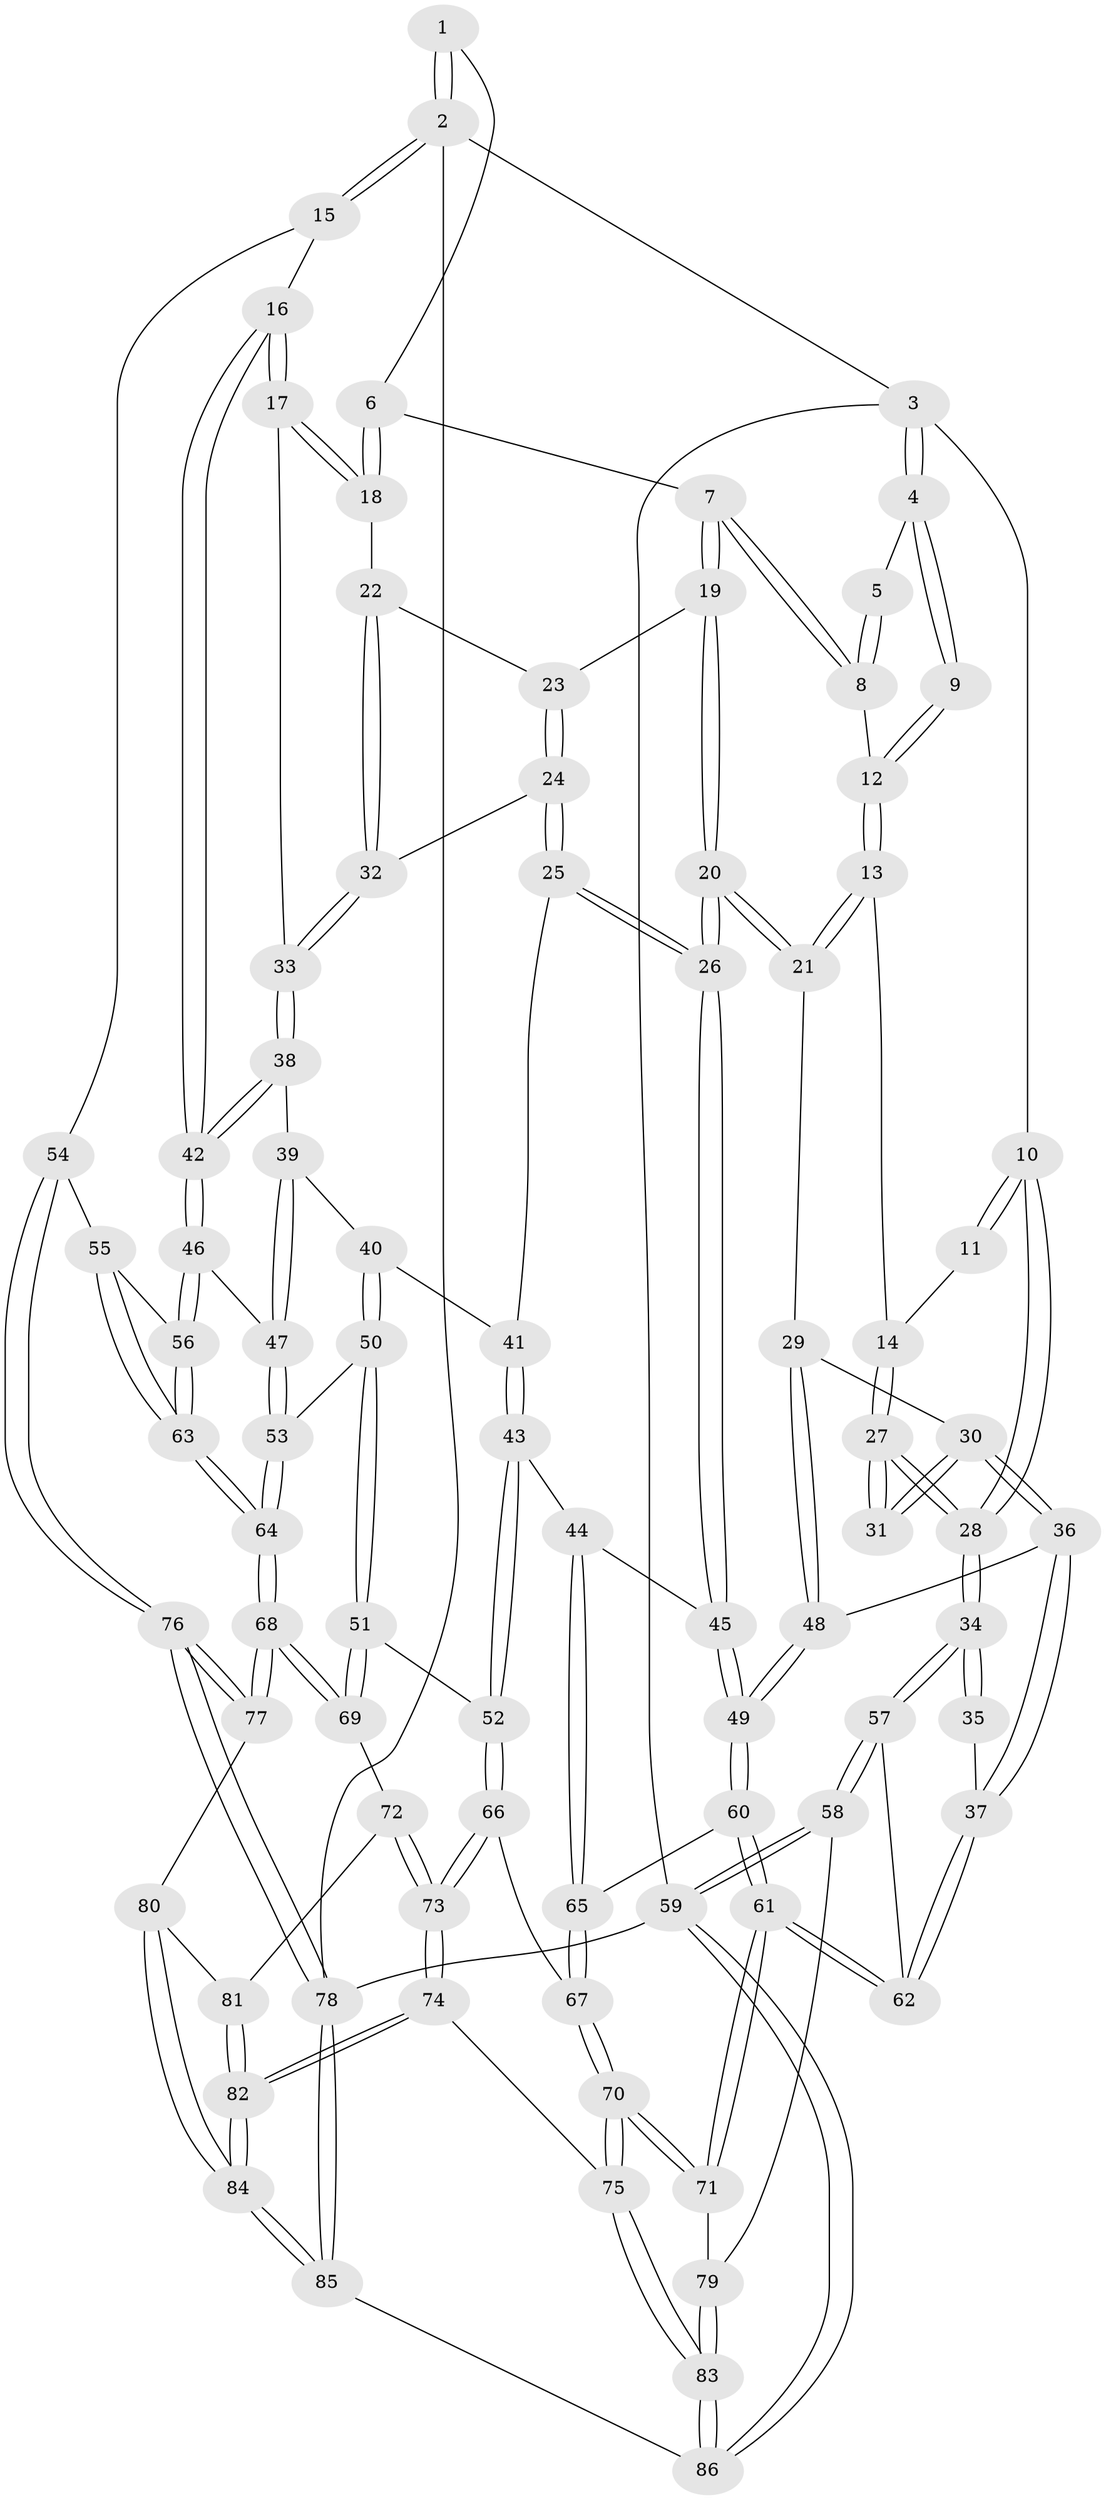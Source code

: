 // coarse degree distribution, {8: 0.023255813953488372, 3: 0.20930232558139536, 2: 0.046511627906976744, 5: 0.3953488372093023, 6: 0.13953488372093023, 4: 0.18604651162790697}
// Generated by graph-tools (version 1.1) at 2025/21/03/04/25 18:21:26]
// undirected, 86 vertices, 212 edges
graph export_dot {
graph [start="1"]
  node [color=gray90,style=filled];
  1 [pos="+0.5342480528815651+0"];
  2 [pos="+1+0"];
  3 [pos="+0+0"];
  4 [pos="+0+0"];
  5 [pos="+0.09481497768044747+0"];
  6 [pos="+0.534103226488602+0"];
  7 [pos="+0.4611973544516598+0.08643578116932829"];
  8 [pos="+0.2523164033314698+0.1324478444573224"];
  9 [pos="+0.1412729139893902+0.06574691433079294"];
  10 [pos="+0+0"];
  11 [pos="+0.06641590162813042+0.12787944970854132"];
  12 [pos="+0.24350692279309274+0.1384606129103224"];
  13 [pos="+0.18280310655053908+0.2201273987374731"];
  14 [pos="+0.16501058683221706+0.22466059449836528"];
  15 [pos="+1+0.1420147964500451"];
  16 [pos="+1+0.17273906799716773"];
  17 [pos="+0.9406832960364523+0.17362937800768405"];
  18 [pos="+0.764387652977064+0.1511460212098375"];
  19 [pos="+0.465870487977325+0.15388508644687238"];
  20 [pos="+0.3214760636140005+0.3852371560068113"];
  21 [pos="+0.31583858823868616+0.3840412248551136"];
  22 [pos="+0.6845260716237396+0.2908140295041609"];
  23 [pos="+0.46864430490491227+0.15866905923776672"];
  24 [pos="+0.5392987259578754+0.33782245650981624"];
  25 [pos="+0.5388895363914914+0.33927079628200596"];
  26 [pos="+0.3829738745662289+0.45051597939909777"];
  27 [pos="+0.13337907965904913+0.250265356601736"];
  28 [pos="+0+0.31966772949484706"];
  29 [pos="+0.3144079469487764+0.38475982243245666"];
  30 [pos="+0.18358849382789455+0.42631393108134225"];
  31 [pos="+0.12758216221803037+0.34071304246716144"];
  32 [pos="+0.679794035475549+0.31275200601930064"];
  33 [pos="+0.7208384234810412+0.395446476061629"];
  34 [pos="+0+0.4346484391260988"];
  35 [pos="+0.12017601428494223+0.34788876037279415"];
  36 [pos="+0.15109878039578423+0.46524078376954014"];
  37 [pos="+0.032372992133134104+0.4886057443117214"];
  38 [pos="+0.7223536251495819+0.4041068513556063"];
  39 [pos="+0.692724645676919+0.42600172131866415"];
  40 [pos="+0.6166545932833242+0.45453708747823723"];
  41 [pos="+0.585619272411263+0.4393635873065998"];
  42 [pos="+0.8310986891164048+0.4671530082299281"];
  43 [pos="+0.43584227731734054+0.5244406574596335"];
  44 [pos="+0.4220142062243349+0.5194517673249497"];
  45 [pos="+0.3864168561538852+0.4616072550445686"];
  46 [pos="+0.8362383855562815+0.5072659737197067"];
  47 [pos="+0.6923546759708354+0.543197675800287"];
  48 [pos="+0.20957875196314166+0.5462380510213232"];
  49 [pos="+0.218481146146258+0.5770436698791249"];
  50 [pos="+0.61155370916405+0.5855513792317487"];
  51 [pos="+0.5583294285829665+0.6271020039232571"];
  52 [pos="+0.5580117940269012+0.6270767387411074"];
  53 [pos="+0.65647324118185+0.5827087356291835"];
  54 [pos="+1+0.5357609100589364"];
  55 [pos="+1+0.5432038273042241"];
  56 [pos="+0.8393723564170719+0.5154876552984583"];
  57 [pos="+0+0.4726864817183862"];
  58 [pos="+0+0.7826796280623328"];
  59 [pos="+0+1"];
  60 [pos="+0.2169523392814189+0.5872243822275468"];
  61 [pos="+0.14187831230030795+0.670299156011152"];
  62 [pos="+0+0.5127054769363937"];
  63 [pos="+0.8318849480847305+0.6731497731421757"];
  64 [pos="+0.8296205071898716+0.6788751007604473"];
  65 [pos="+0.3534386199904317+0.629077465645589"];
  66 [pos="+0.5024134261111052+0.6855736537226417"];
  67 [pos="+0.3538689556526886+0.6713737207250942"];
  68 [pos="+0.8291088653182023+0.6991743400135777"];
  69 [pos="+0.6355981934596111+0.7402906854944052"];
  70 [pos="+0.3025030535055151+0.8209559262686635"];
  71 [pos="+0.15004905997508164+0.7376652193192289"];
  72 [pos="+0.6285905189976603+0.7631978359659565"];
  73 [pos="+0.43902324447380814+0.8522493583169943"];
  74 [pos="+0.4343496728914312+0.8576145394426123"];
  75 [pos="+0.3084285513724963+0.8305874435327136"];
  76 [pos="+1+1"];
  77 [pos="+0.897822800364783+0.8350267810433118"];
  78 [pos="+1+1"];
  79 [pos="+0.04852254153433415+0.8032882451485509"];
  80 [pos="+0.7020366193295663+0.9165935200485098"];
  81 [pos="+0.6364421132867447+0.7884695890525234"];
  82 [pos="+0.5096752355446323+0.9622117684089022"];
  83 [pos="+0.1384088916144268+1"];
  84 [pos="+0.579881862508301+1"];
  85 [pos="+0.5799461934646734+1"];
  86 [pos="+0.11909426293206268+1"];
  1 -- 2;
  1 -- 2;
  1 -- 6;
  2 -- 3;
  2 -- 15;
  2 -- 15;
  2 -- 78;
  3 -- 4;
  3 -- 4;
  3 -- 10;
  3 -- 59;
  4 -- 5;
  4 -- 9;
  4 -- 9;
  5 -- 8;
  5 -- 8;
  6 -- 7;
  6 -- 18;
  6 -- 18;
  7 -- 8;
  7 -- 8;
  7 -- 19;
  7 -- 19;
  8 -- 12;
  9 -- 12;
  9 -- 12;
  10 -- 11;
  10 -- 11;
  10 -- 28;
  10 -- 28;
  11 -- 14;
  12 -- 13;
  12 -- 13;
  13 -- 14;
  13 -- 21;
  13 -- 21;
  14 -- 27;
  14 -- 27;
  15 -- 16;
  15 -- 54;
  16 -- 17;
  16 -- 17;
  16 -- 42;
  16 -- 42;
  17 -- 18;
  17 -- 18;
  17 -- 33;
  18 -- 22;
  19 -- 20;
  19 -- 20;
  19 -- 23;
  20 -- 21;
  20 -- 21;
  20 -- 26;
  20 -- 26;
  21 -- 29;
  22 -- 23;
  22 -- 32;
  22 -- 32;
  23 -- 24;
  23 -- 24;
  24 -- 25;
  24 -- 25;
  24 -- 32;
  25 -- 26;
  25 -- 26;
  25 -- 41;
  26 -- 45;
  26 -- 45;
  27 -- 28;
  27 -- 28;
  27 -- 31;
  27 -- 31;
  28 -- 34;
  28 -- 34;
  29 -- 30;
  29 -- 48;
  29 -- 48;
  30 -- 31;
  30 -- 31;
  30 -- 36;
  30 -- 36;
  32 -- 33;
  32 -- 33;
  33 -- 38;
  33 -- 38;
  34 -- 35;
  34 -- 35;
  34 -- 57;
  34 -- 57;
  35 -- 37;
  36 -- 37;
  36 -- 37;
  36 -- 48;
  37 -- 62;
  37 -- 62;
  38 -- 39;
  38 -- 42;
  38 -- 42;
  39 -- 40;
  39 -- 47;
  39 -- 47;
  40 -- 41;
  40 -- 50;
  40 -- 50;
  41 -- 43;
  41 -- 43;
  42 -- 46;
  42 -- 46;
  43 -- 44;
  43 -- 52;
  43 -- 52;
  44 -- 45;
  44 -- 65;
  44 -- 65;
  45 -- 49;
  45 -- 49;
  46 -- 47;
  46 -- 56;
  46 -- 56;
  47 -- 53;
  47 -- 53;
  48 -- 49;
  48 -- 49;
  49 -- 60;
  49 -- 60;
  50 -- 51;
  50 -- 51;
  50 -- 53;
  51 -- 52;
  51 -- 69;
  51 -- 69;
  52 -- 66;
  52 -- 66;
  53 -- 64;
  53 -- 64;
  54 -- 55;
  54 -- 76;
  54 -- 76;
  55 -- 56;
  55 -- 63;
  55 -- 63;
  56 -- 63;
  56 -- 63;
  57 -- 58;
  57 -- 58;
  57 -- 62;
  58 -- 59;
  58 -- 59;
  58 -- 79;
  59 -- 86;
  59 -- 86;
  59 -- 78;
  60 -- 61;
  60 -- 61;
  60 -- 65;
  61 -- 62;
  61 -- 62;
  61 -- 71;
  61 -- 71;
  63 -- 64;
  63 -- 64;
  64 -- 68;
  64 -- 68;
  65 -- 67;
  65 -- 67;
  66 -- 67;
  66 -- 73;
  66 -- 73;
  67 -- 70;
  67 -- 70;
  68 -- 69;
  68 -- 69;
  68 -- 77;
  68 -- 77;
  69 -- 72;
  70 -- 71;
  70 -- 71;
  70 -- 75;
  70 -- 75;
  71 -- 79;
  72 -- 73;
  72 -- 73;
  72 -- 81;
  73 -- 74;
  73 -- 74;
  74 -- 75;
  74 -- 82;
  74 -- 82;
  75 -- 83;
  75 -- 83;
  76 -- 77;
  76 -- 77;
  76 -- 78;
  76 -- 78;
  77 -- 80;
  78 -- 85;
  78 -- 85;
  79 -- 83;
  79 -- 83;
  80 -- 81;
  80 -- 84;
  80 -- 84;
  81 -- 82;
  81 -- 82;
  82 -- 84;
  82 -- 84;
  83 -- 86;
  83 -- 86;
  84 -- 85;
  84 -- 85;
  85 -- 86;
}
